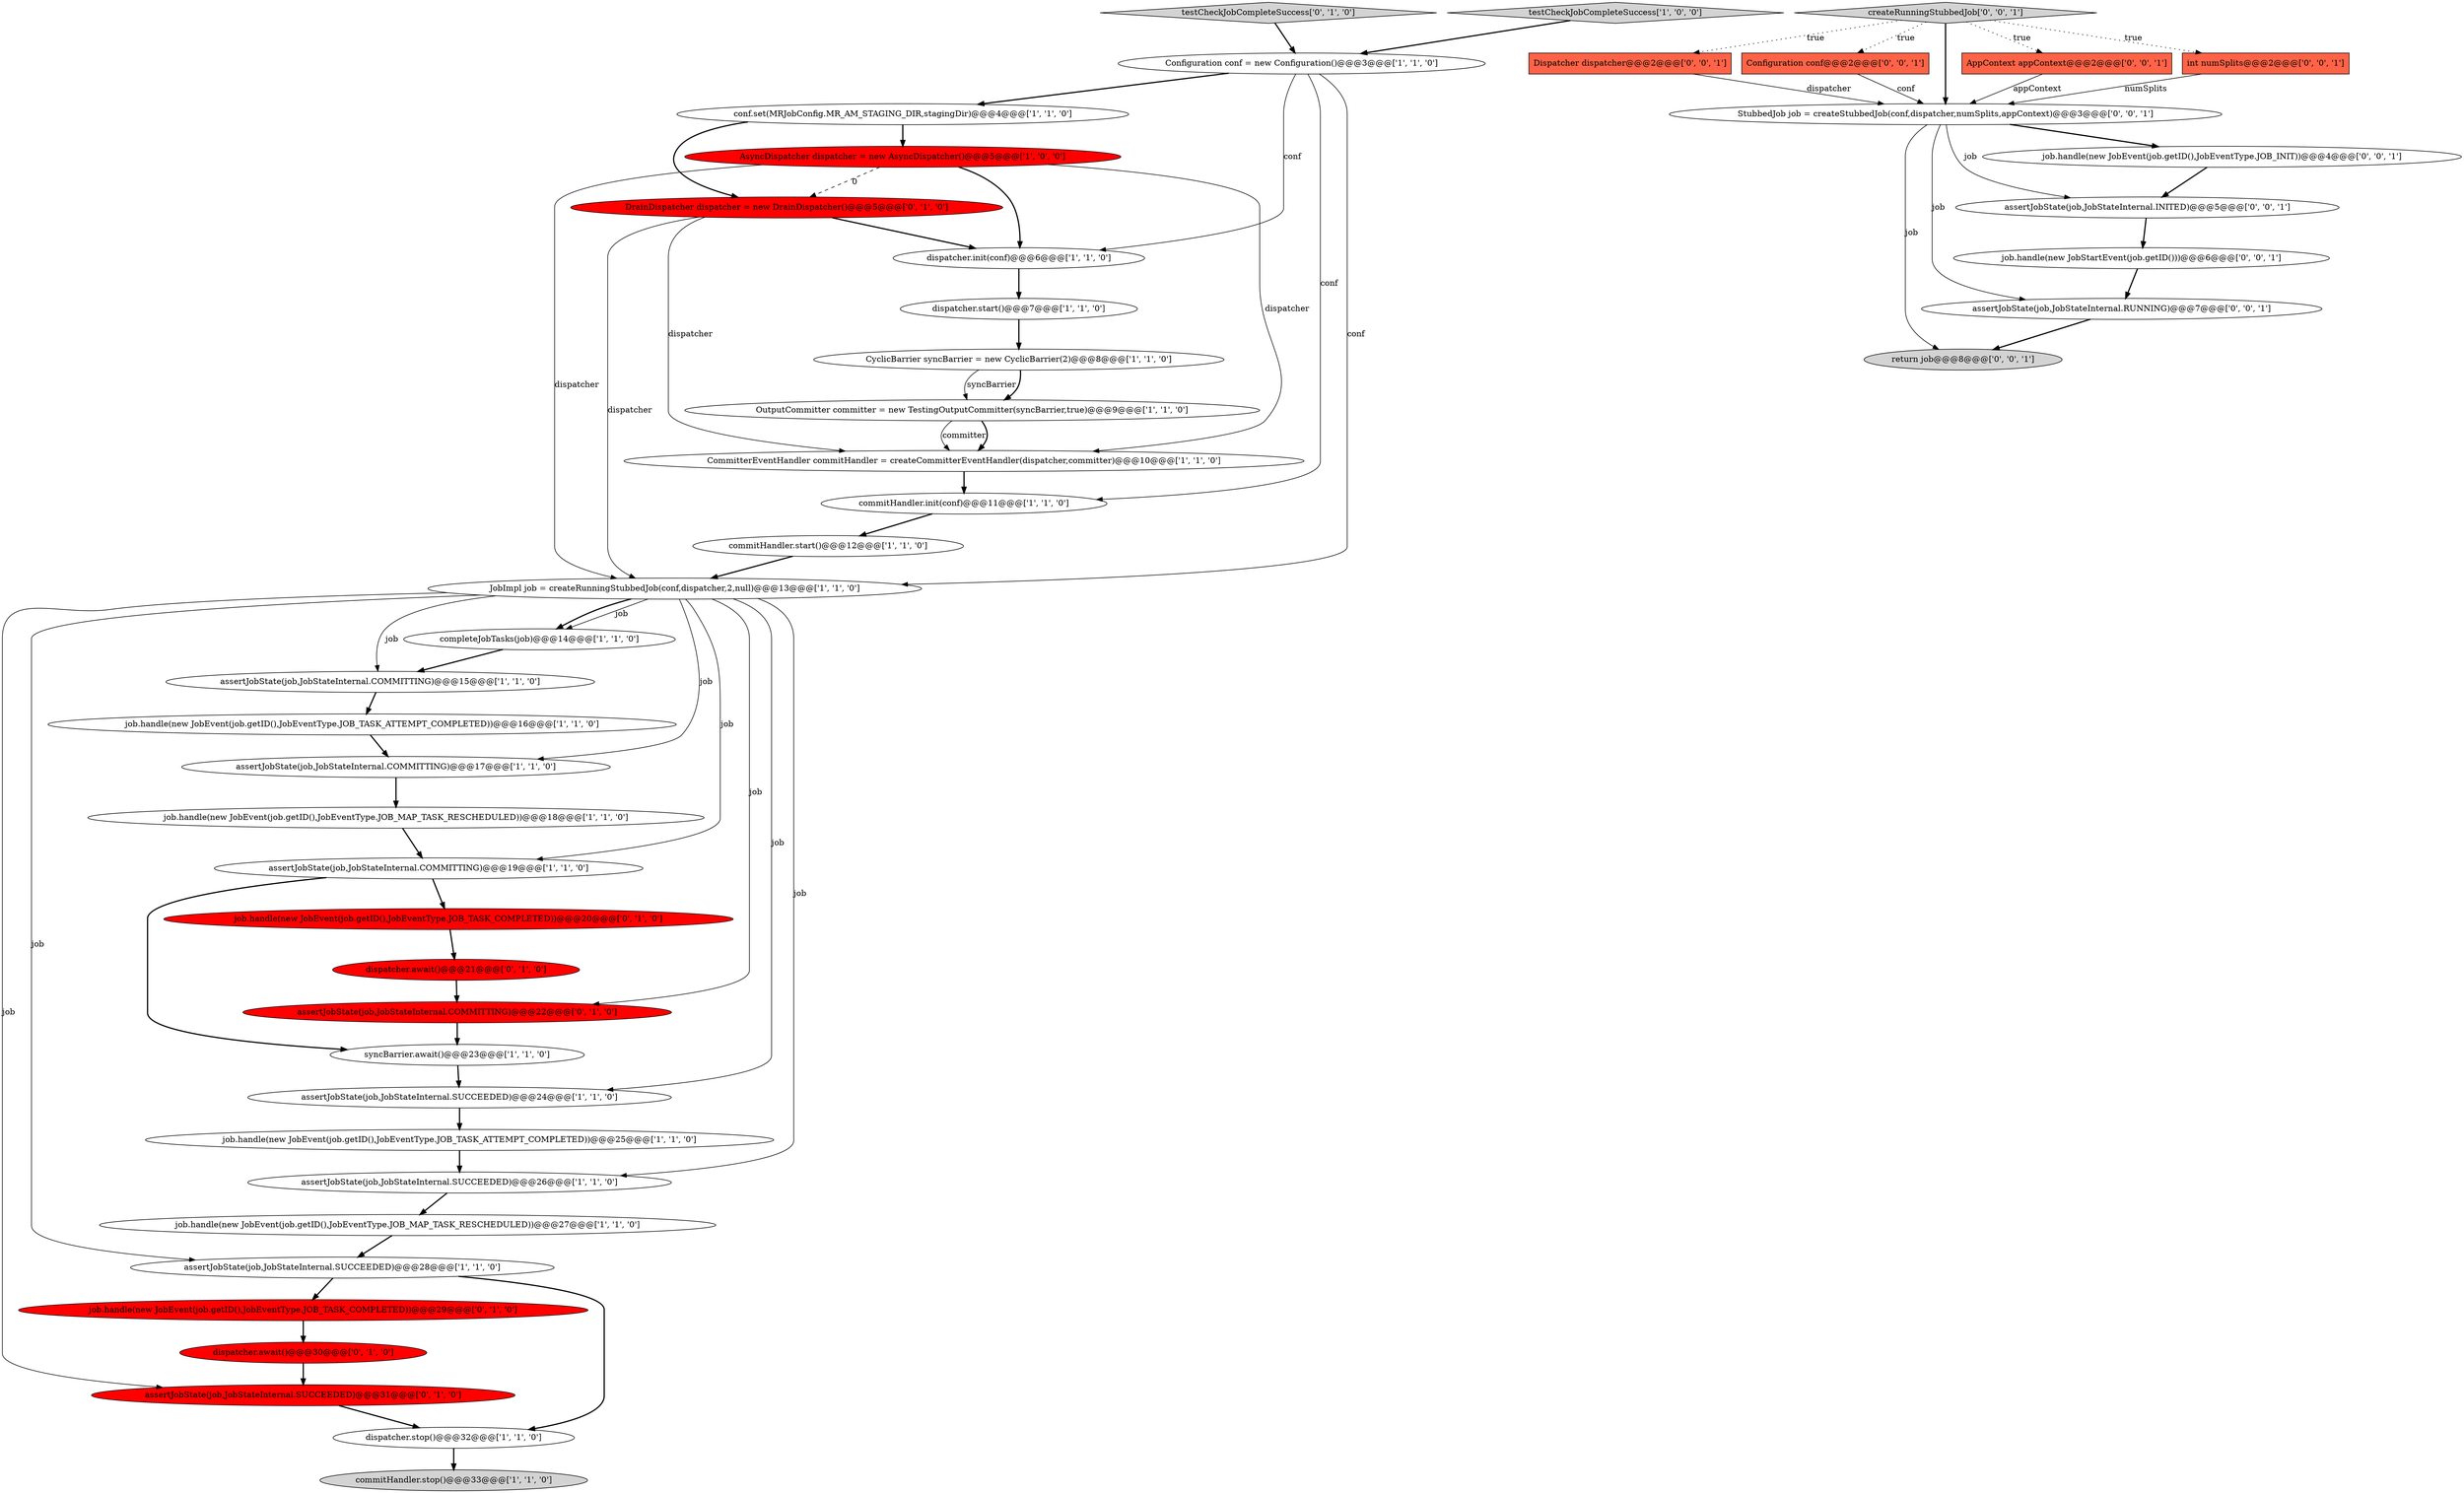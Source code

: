 digraph {
8 [style = filled, label = "syncBarrier.await()@@@23@@@['1', '1', '0']", fillcolor = white, shape = ellipse image = "AAA0AAABBB1BBB"];
34 [style = filled, label = "Dispatcher dispatcher@@@2@@@['0', '0', '1']", fillcolor = tomato, shape = box image = "AAA0AAABBB3BBB"];
6 [style = filled, label = "commitHandler.start()@@@12@@@['1', '1', '0']", fillcolor = white, shape = ellipse image = "AAA0AAABBB1BBB"];
17 [style = filled, label = "conf.set(MRJobConfig.MR_AM_STAGING_DIR,stagingDir)@@@4@@@['1', '1', '0']", fillcolor = white, shape = ellipse image = "AAA0AAABBB1BBB"];
29 [style = filled, label = "testCheckJobCompleteSuccess['0', '1', '0']", fillcolor = lightgray, shape = diamond image = "AAA0AAABBB2BBB"];
0 [style = filled, label = "job.handle(new JobEvent(job.getID(),JobEventType.JOB_TASK_ATTEMPT_COMPLETED))@@@25@@@['1', '1', '0']", fillcolor = white, shape = ellipse image = "AAA0AAABBB1BBB"];
21 [style = filled, label = "job.handle(new JobEvent(job.getID(),JobEventType.JOB_TASK_ATTEMPT_COMPLETED))@@@16@@@['1', '1', '0']", fillcolor = white, shape = ellipse image = "AAA0AAABBB1BBB"];
31 [style = filled, label = "job.handle(new JobEvent(job.getID(),JobEventType.JOB_TASK_COMPLETED))@@@20@@@['0', '1', '0']", fillcolor = red, shape = ellipse image = "AAA1AAABBB2BBB"];
5 [style = filled, label = "dispatcher.init(conf)@@@6@@@['1', '1', '0']", fillcolor = white, shape = ellipse image = "AAA0AAABBB1BBB"];
38 [style = filled, label = "Configuration conf@@@2@@@['0', '0', '1']", fillcolor = tomato, shape = box image = "AAA0AAABBB3BBB"];
43 [style = filled, label = "assertJobState(job,JobStateInternal.INITED)@@@5@@@['0', '0', '1']", fillcolor = white, shape = ellipse image = "AAA0AAABBB3BBB"];
44 [style = filled, label = "StubbedJob job = createStubbedJob(conf,dispatcher,numSplits,appContext)@@@3@@@['0', '0', '1']", fillcolor = white, shape = ellipse image = "AAA0AAABBB3BBB"];
20 [style = filled, label = "JobImpl job = createRunningStubbedJob(conf,dispatcher,2,null)@@@13@@@['1', '1', '0']", fillcolor = white, shape = ellipse image = "AAA0AAABBB1BBB"];
18 [style = filled, label = "testCheckJobCompleteSuccess['1', '0', '0']", fillcolor = lightgray, shape = diamond image = "AAA0AAABBB1BBB"];
14 [style = filled, label = "job.handle(new JobEvent(job.getID(),JobEventType.JOB_MAP_TASK_RESCHEDULED))@@@18@@@['1', '1', '0']", fillcolor = white, shape = ellipse image = "AAA0AAABBB1BBB"];
13 [style = filled, label = "assertJobState(job,JobStateInternal.SUCCEEDED)@@@24@@@['1', '1', '0']", fillcolor = white, shape = ellipse image = "AAA0AAABBB1BBB"];
19 [style = filled, label = "CyclicBarrier syncBarrier = new CyclicBarrier(2)@@@8@@@['1', '1', '0']", fillcolor = white, shape = ellipse image = "AAA0AAABBB1BBB"];
30 [style = filled, label = "dispatcher.await()@@@30@@@['0', '1', '0']", fillcolor = red, shape = ellipse image = "AAA1AAABBB2BBB"];
37 [style = filled, label = "return job@@@8@@@['0', '0', '1']", fillcolor = lightgray, shape = ellipse image = "AAA0AAABBB3BBB"];
15 [style = filled, label = "OutputCommitter committer = new TestingOutputCommitter(syncBarrier,true)@@@9@@@['1', '1', '0']", fillcolor = white, shape = ellipse image = "AAA0AAABBB1BBB"];
35 [style = filled, label = "assertJobState(job,JobStateInternal.RUNNING)@@@7@@@['0', '0', '1']", fillcolor = white, shape = ellipse image = "AAA0AAABBB3BBB"];
40 [style = filled, label = "job.handle(new JobEvent(job.getID(),JobEventType.JOB_INIT))@@@4@@@['0', '0', '1']", fillcolor = white, shape = ellipse image = "AAA0AAABBB3BBB"];
16 [style = filled, label = "completeJobTasks(job)@@@14@@@['1', '1', '0']", fillcolor = white, shape = ellipse image = "AAA0AAABBB1BBB"];
11 [style = filled, label = "dispatcher.stop()@@@32@@@['1', '1', '0']", fillcolor = white, shape = ellipse image = "AAA0AAABBB1BBB"];
10 [style = filled, label = "assertJobState(job,JobStateInternal.COMMITTING)@@@17@@@['1', '1', '0']", fillcolor = white, shape = ellipse image = "AAA0AAABBB1BBB"];
26 [style = filled, label = "assertJobState(job,JobStateInternal.SUCCEEDED)@@@31@@@['0', '1', '0']", fillcolor = red, shape = ellipse image = "AAA1AAABBB2BBB"];
33 [style = filled, label = "assertJobState(job,JobStateInternal.COMMITTING)@@@22@@@['0', '1', '0']", fillcolor = red, shape = ellipse image = "AAA1AAABBB2BBB"];
12 [style = filled, label = "assertJobState(job,JobStateInternal.SUCCEEDED)@@@28@@@['1', '1', '0']", fillcolor = white, shape = ellipse image = "AAA0AAABBB1BBB"];
41 [style = filled, label = "job.handle(new JobStartEvent(job.getID()))@@@6@@@['0', '0', '1']", fillcolor = white, shape = ellipse image = "AAA0AAABBB3BBB"];
24 [style = filled, label = "CommitterEventHandler commitHandler = createCommitterEventHandler(dispatcher,committer)@@@10@@@['1', '1', '0']", fillcolor = white, shape = ellipse image = "AAA0AAABBB1BBB"];
22 [style = filled, label = "commitHandler.stop()@@@33@@@['1', '1', '0']", fillcolor = lightgray, shape = ellipse image = "AAA0AAABBB1BBB"];
42 [style = filled, label = "createRunningStubbedJob['0', '0', '1']", fillcolor = lightgray, shape = diamond image = "AAA0AAABBB3BBB"];
1 [style = filled, label = "assertJobState(job,JobStateInternal.SUCCEEDED)@@@26@@@['1', '1', '0']", fillcolor = white, shape = ellipse image = "AAA0AAABBB1BBB"];
7 [style = filled, label = "dispatcher.start()@@@7@@@['1', '1', '0']", fillcolor = white, shape = ellipse image = "AAA0AAABBB1BBB"];
39 [style = filled, label = "AppContext appContext@@@2@@@['0', '0', '1']", fillcolor = tomato, shape = box image = "AAA0AAABBB3BBB"];
32 [style = filled, label = "job.handle(new JobEvent(job.getID(),JobEventType.JOB_TASK_COMPLETED))@@@29@@@['0', '1', '0']", fillcolor = red, shape = ellipse image = "AAA1AAABBB2BBB"];
25 [style = filled, label = "assertJobState(job,JobStateInternal.COMMITTING)@@@15@@@['1', '1', '0']", fillcolor = white, shape = ellipse image = "AAA0AAABBB1BBB"];
2 [style = filled, label = "AsyncDispatcher dispatcher = new AsyncDispatcher()@@@5@@@['1', '0', '0']", fillcolor = red, shape = ellipse image = "AAA1AAABBB1BBB"];
3 [style = filled, label = "Configuration conf = new Configuration()@@@3@@@['1', '1', '0']", fillcolor = white, shape = ellipse image = "AAA0AAABBB1BBB"];
4 [style = filled, label = "assertJobState(job,JobStateInternal.COMMITTING)@@@19@@@['1', '1', '0']", fillcolor = white, shape = ellipse image = "AAA0AAABBB1BBB"];
36 [style = filled, label = "int numSplits@@@2@@@['0', '0', '1']", fillcolor = tomato, shape = box image = "AAA0AAABBB3BBB"];
28 [style = filled, label = "dispatcher.await()@@@21@@@['0', '1', '0']", fillcolor = red, shape = ellipse image = "AAA1AAABBB2BBB"];
23 [style = filled, label = "job.handle(new JobEvent(job.getID(),JobEventType.JOB_MAP_TASK_RESCHEDULED))@@@27@@@['1', '1', '0']", fillcolor = white, shape = ellipse image = "AAA0AAABBB1BBB"];
9 [style = filled, label = "commitHandler.init(conf)@@@11@@@['1', '1', '0']", fillcolor = white, shape = ellipse image = "AAA0AAABBB1BBB"];
27 [style = filled, label = "DrainDispatcher dispatcher = new DrainDispatcher()@@@5@@@['0', '1', '0']", fillcolor = red, shape = ellipse image = "AAA1AAABBB2BBB"];
42->39 [style = dotted, label="true"];
21->10 [style = bold, label=""];
18->3 [style = bold, label=""];
2->5 [style = bold, label=""];
20->10 [style = solid, label="job"];
20->26 [style = solid, label="job"];
10->14 [style = bold, label=""];
3->20 [style = solid, label="conf"];
20->16 [style = solid, label="job"];
39->44 [style = solid, label="appContext"];
19->15 [style = solid, label="syncBarrier"];
2->24 [style = solid, label="dispatcher"];
20->33 [style = solid, label="job"];
29->3 [style = bold, label=""];
30->26 [style = bold, label=""];
12->11 [style = bold, label=""];
27->24 [style = solid, label="dispatcher"];
42->36 [style = dotted, label="true"];
12->32 [style = bold, label=""];
44->40 [style = bold, label=""];
2->27 [style = dashed, label="0"];
20->4 [style = solid, label="job"];
16->25 [style = bold, label=""];
20->25 [style = solid, label="job"];
32->30 [style = bold, label=""];
3->9 [style = solid, label="conf"];
44->37 [style = solid, label="job"];
26->11 [style = bold, label=""];
1->23 [style = bold, label=""];
9->6 [style = bold, label=""];
6->20 [style = bold, label=""];
20->13 [style = solid, label="job"];
4->31 [style = bold, label=""];
3->5 [style = solid, label="conf"];
15->24 [style = solid, label="committer"];
27->20 [style = solid, label="dispatcher"];
42->44 [style = bold, label=""];
20->16 [style = bold, label=""];
28->33 [style = bold, label=""];
17->2 [style = bold, label=""];
35->37 [style = bold, label=""];
0->1 [style = bold, label=""];
44->35 [style = solid, label="job"];
15->24 [style = bold, label=""];
44->43 [style = solid, label="job"];
11->22 [style = bold, label=""];
2->20 [style = solid, label="dispatcher"];
42->38 [style = dotted, label="true"];
3->17 [style = bold, label=""];
5->7 [style = bold, label=""];
4->8 [style = bold, label=""];
23->12 [style = bold, label=""];
43->41 [style = bold, label=""];
20->12 [style = solid, label="job"];
31->28 [style = bold, label=""];
27->5 [style = bold, label=""];
17->27 [style = bold, label=""];
19->15 [style = bold, label=""];
40->43 [style = bold, label=""];
36->44 [style = solid, label="numSplits"];
7->19 [style = bold, label=""];
33->8 [style = bold, label=""];
38->44 [style = solid, label="conf"];
25->21 [style = bold, label=""];
34->44 [style = solid, label="dispatcher"];
20->1 [style = solid, label="job"];
24->9 [style = bold, label=""];
8->13 [style = bold, label=""];
42->34 [style = dotted, label="true"];
13->0 [style = bold, label=""];
14->4 [style = bold, label=""];
41->35 [style = bold, label=""];
}
